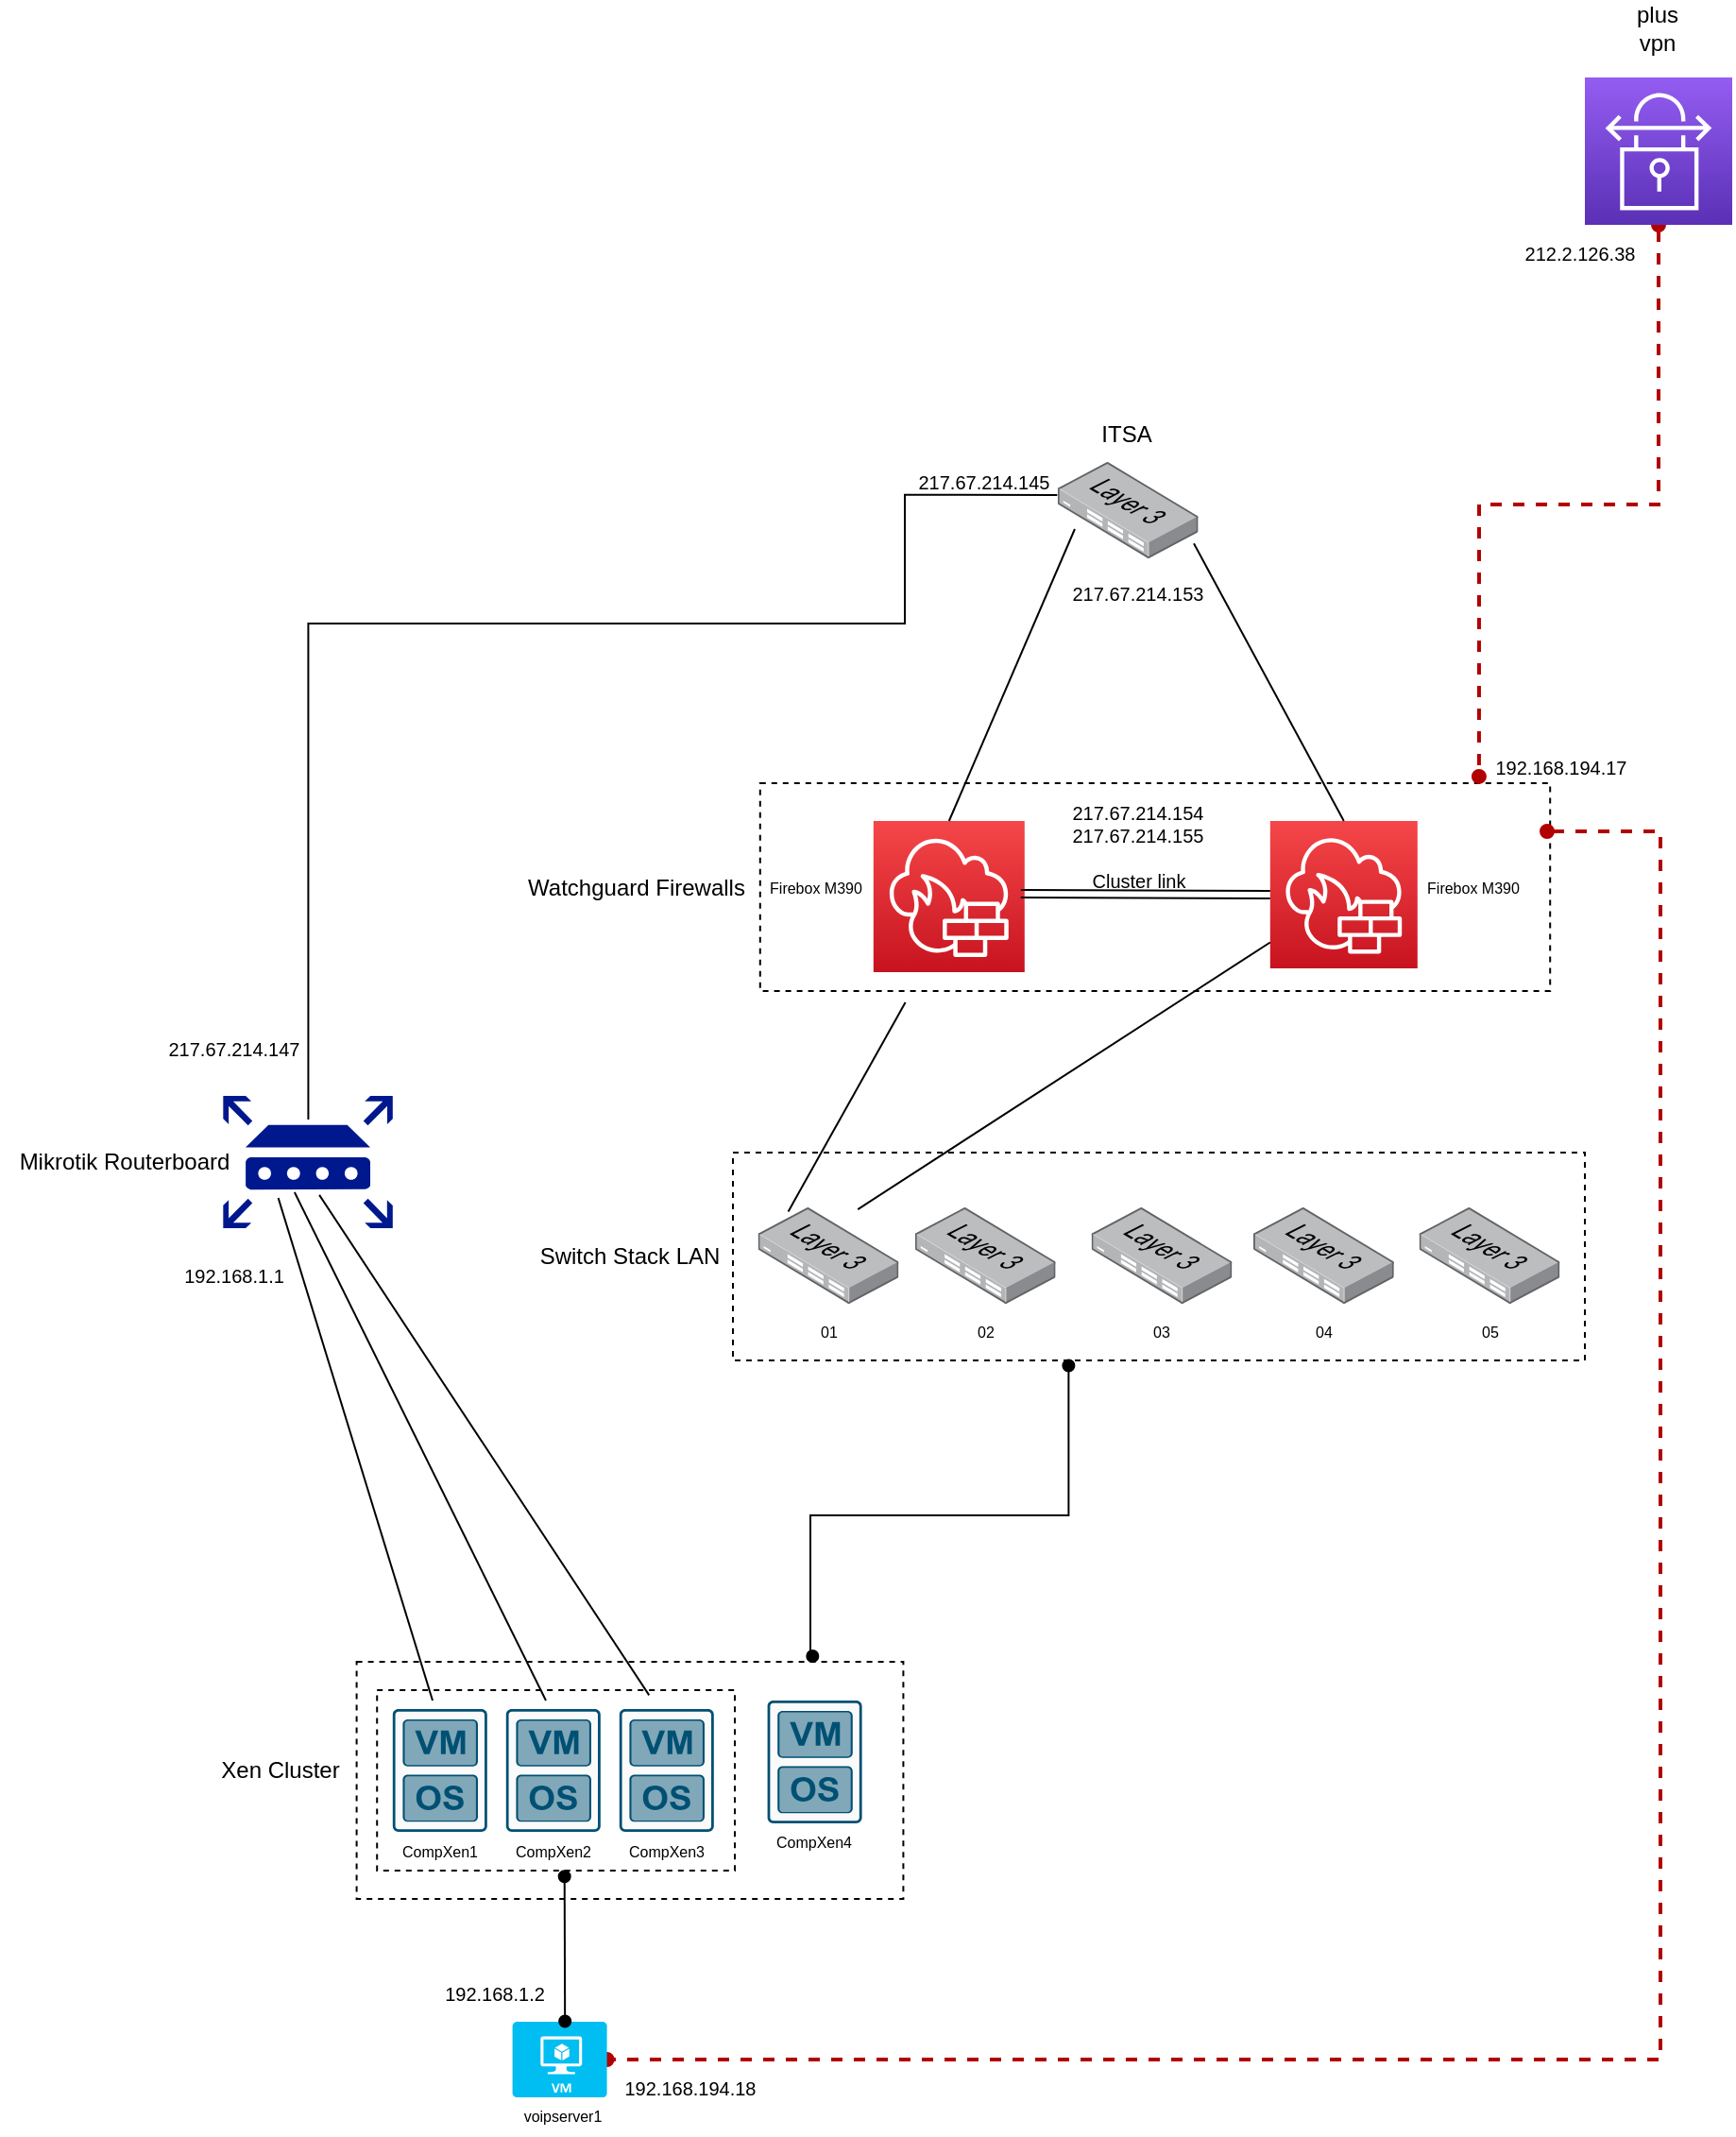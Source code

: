 <mxfile version="21.2.6" type="github">
  <diagram name="Page-1" id="Wfg3XRnyIgDn9pwfVtJL">
    <mxGraphModel dx="2206" dy="1215" grid="1" gridSize="10" guides="1" tooltips="1" connect="1" arrows="1" fold="1" page="1" pageScale="1" pageWidth="1654" pageHeight="2336" math="0" shadow="0">
      <root>
        <mxCell id="0" />
        <mxCell id="1" parent="0" />
        <mxCell id="kDWH9W8BgqDENdvICi3f-140" value="" style="rounded=0;whiteSpace=wrap;html=1;fillColor=none;dashed=1;" parent="1" vertex="1">
          <mxGeometry x="269.8" y="1169.5" width="289.4" height="125.5" as="geometry" />
        </mxCell>
        <mxCell id="kDWH9W8BgqDENdvICi3f-99" value="" style="rounded=0;whiteSpace=wrap;html=1;fillColor=none;dashed=1;" parent="1" vertex="1">
          <mxGeometry x="469" y="900" width="451" height="110" as="geometry" />
        </mxCell>
        <mxCell id="kDWH9W8BgqDENdvICi3f-77" value="" style="rounded=0;whiteSpace=wrap;html=1;fillColor=none;dashed=1;" parent="1" vertex="1">
          <mxGeometry x="483.4" y="704.5" width="418.2" height="110" as="geometry" />
        </mxCell>
        <mxCell id="kDWH9W8BgqDENdvICi3f-78" value="" style="sketch=0;points=[[0,0,0],[0.25,0,0],[0.5,0,0],[0.75,0,0],[1,0,0],[0,1,0],[0.25,1,0],[0.5,1,0],[0.75,1,0],[1,1,0],[0,0.25,0],[0,0.5,0],[0,0.75,0],[1,0.25,0],[1,0.5,0],[1,0.75,0]];outlineConnect=0;fontColor=#232F3E;gradientColor=#F54749;gradientDirection=north;fillColor=#C7131F;strokeColor=#ffffff;dashed=0;verticalLabelPosition=bottom;verticalAlign=top;align=center;html=1;fontSize=12;fontStyle=0;aspect=fixed;shape=mxgraph.aws4.resourceIcon;resIcon=mxgraph.aws4.network_firewall;" parent="1" vertex="1">
          <mxGeometry x="543.4" y="724.5" width="80" height="80" as="geometry" />
        </mxCell>
        <mxCell id="kDWH9W8BgqDENdvICi3f-79" value="" style="sketch=0;points=[[0,0,0],[0.25,0,0],[0.5,0,0],[0.75,0,0],[1,0,0],[0,1,0],[0.25,1,0],[0.5,1,0],[0.75,1,0],[1,1,0],[0,0.25,0],[0,0.5,0],[0,0.75,0],[1,0.25,0],[1,0.5,0],[1,0.75,0]];outlineConnect=0;fontColor=#232F3E;gradientColor=#F54749;gradientDirection=north;fillColor=#C7131F;strokeColor=#ffffff;dashed=0;verticalLabelPosition=bottom;verticalAlign=top;align=center;html=1;fontSize=12;fontStyle=0;aspect=fixed;shape=mxgraph.aws4.resourceIcon;resIcon=mxgraph.aws4.network_firewall;" parent="1" vertex="1">
          <mxGeometry x="753.4" y="724.5" width="78" height="78" as="geometry" />
        </mxCell>
        <mxCell id="kDWH9W8BgqDENdvICi3f-80" value="" style="shape=link;html=1;rounded=0;fontSize=20;entryX=0;entryY=0.5;entryDx=0;entryDy=0;entryPerimeter=0;" parent="1" target="kDWH9W8BgqDENdvICi3f-79" edge="1">
          <mxGeometry width="100" relative="1" as="geometry">
            <mxPoint x="621.4" y="763" as="sourcePoint" />
            <mxPoint x="721.4" y="763" as="targetPoint" />
          </mxGeometry>
        </mxCell>
        <mxCell id="kDWH9W8BgqDENdvICi3f-81" value="Cluster link" style="text;html=1;strokeColor=none;fillColor=none;align=center;verticalAlign=middle;whiteSpace=wrap;rounded=0;fontSize=10;" parent="1" vertex="1">
          <mxGeometry x="649.4" y="740.5" width="70" height="30" as="geometry" />
        </mxCell>
        <mxCell id="kDWH9W8BgqDENdvICi3f-82" value="&lt;div&gt;Firebox M390&lt;/div&gt;" style="text;html=1;strokeColor=none;fillColor=none;align=center;verticalAlign=middle;whiteSpace=wrap;rounded=0;fontSize=8;" parent="1" vertex="1">
          <mxGeometry x="483.4" y="744.5" width="60" height="30" as="geometry" />
        </mxCell>
        <mxCell id="kDWH9W8BgqDENdvICi3f-83" value="&lt;div&gt;Firebox M390&lt;/div&gt;" style="text;html=1;strokeColor=none;fillColor=none;align=center;verticalAlign=middle;whiteSpace=wrap;rounded=0;fontSize=8;" parent="1" vertex="1">
          <mxGeometry x="831.4" y="744.5" width="60" height="30" as="geometry" />
        </mxCell>
        <mxCell id="kDWH9W8BgqDENdvICi3f-84" value="Watchguard Firewalls" style="text;html=1;strokeColor=none;fillColor=none;align=center;verticalAlign=middle;whiteSpace=wrap;rounded=0;" parent="1" vertex="1">
          <mxGeometry x="353.1" y="744.5" width="130.3" height="30" as="geometry" />
        </mxCell>
        <mxCell id="kDWH9W8BgqDENdvICi3f-85" value="" style="image;points=[];aspect=fixed;html=1;align=center;shadow=0;dashed=0;image=img/lib/allied_telesis/switch/Switch_24_port_L3.svg;" parent="1" vertex="1">
          <mxGeometry x="640.9" y="534.5" width="74.4" height="51" as="geometry" />
        </mxCell>
        <mxCell id="kDWH9W8BgqDENdvICi3f-86" value="ITSA" style="text;html=1;strokeColor=none;fillColor=none;align=center;verticalAlign=middle;whiteSpace=wrap;rounded=0;" parent="1" vertex="1">
          <mxGeometry x="655.45" y="504.5" width="45.3" height="30" as="geometry" />
        </mxCell>
        <mxCell id="kDWH9W8BgqDENdvICi3f-87" value="" style="endArrow=none;html=1;rounded=0;entryX=0.122;entryY=0.696;entryDx=0;entryDy=0;entryPerimeter=0;exitX=0.5;exitY=0;exitDx=0;exitDy=0;exitPerimeter=0;" parent="1" source="kDWH9W8BgqDENdvICi3f-78" target="kDWH9W8BgqDENdvICi3f-85" edge="1">
          <mxGeometry width="50" height="50" relative="1" as="geometry">
            <mxPoint x="555.3" y="734.5" as="sourcePoint" />
            <mxPoint x="605.3" y="684.5" as="targetPoint" />
          </mxGeometry>
        </mxCell>
        <mxCell id="kDWH9W8BgqDENdvICi3f-88" value="" style="endArrow=none;html=1;rounded=0;entryX=0.969;entryY=0.845;entryDx=0;entryDy=0;entryPerimeter=0;exitX=0.5;exitY=0;exitDx=0;exitDy=0;exitPerimeter=0;" parent="1" source="kDWH9W8BgqDENdvICi3f-79" target="kDWH9W8BgqDENdvICi3f-85" edge="1">
          <mxGeometry width="50" height="50" relative="1" as="geometry">
            <mxPoint x="792" y="740" as="sourcePoint" />
            <mxPoint x="862" y="570" as="targetPoint" />
          </mxGeometry>
        </mxCell>
        <mxCell id="kDWH9W8BgqDENdvICi3f-123" value="" style="edgeStyle=orthogonalEdgeStyle;rounded=0;orthogonalLoop=1;jettySize=auto;html=1;entryX=-0.003;entryY=0.342;entryDx=0;entryDy=0;entryPerimeter=0;exitX=0.502;exitY=0.179;exitDx=0;exitDy=0;exitPerimeter=0;endArrow=none;endFill=0;" parent="1" source="kDWH9W8BgqDENdvICi3f-155" target="kDWH9W8BgqDENdvICi3f-85" edge="1">
          <mxGeometry relative="1" as="geometry">
            <mxPoint x="510" y="850" as="targetPoint" />
            <Array as="points">
              <mxPoint x="244" y="620" />
              <mxPoint x="560" y="620" />
              <mxPoint x="560" y="552" />
            </Array>
          </mxGeometry>
        </mxCell>
        <mxCell id="kDWH9W8BgqDENdvICi3f-89" value="" style="image;points=[];aspect=fixed;html=1;align=center;shadow=0;dashed=0;image=img/lib/allied_telesis/switch/Switch_24_port_L3.svg;" parent="1" vertex="1">
          <mxGeometry x="482.3" y="929" width="74.4" height="51" as="geometry" />
        </mxCell>
        <mxCell id="kDWH9W8BgqDENdvICi3f-90" value="&lt;div&gt;01&lt;/div&gt;" style="text;html=1;strokeColor=none;fillColor=none;align=center;verticalAlign=middle;whiteSpace=wrap;rounded=0;fontSize=8;" parent="1" vertex="1">
          <mxGeometry x="489.5" y="980" width="60" height="30" as="geometry" />
        </mxCell>
        <mxCell id="kDWH9W8BgqDENdvICi3f-91" value="" style="image;points=[];aspect=fixed;html=1;align=center;shadow=0;dashed=0;image=img/lib/allied_telesis/switch/Switch_24_port_L3.svg;" parent="1" vertex="1">
          <mxGeometry x="565.4" y="929" width="74.4" height="51" as="geometry" />
        </mxCell>
        <mxCell id="kDWH9W8BgqDENdvICi3f-92" value="02" style="text;html=1;strokeColor=none;fillColor=none;align=center;verticalAlign=middle;whiteSpace=wrap;rounded=0;fontSize=8;" parent="1" vertex="1">
          <mxGeometry x="572.6" y="980" width="60" height="30" as="geometry" />
        </mxCell>
        <mxCell id="kDWH9W8BgqDENdvICi3f-93" value="" style="image;points=[];aspect=fixed;html=1;align=center;shadow=0;dashed=0;image=img/lib/allied_telesis/switch/Switch_24_port_L3.svg;" parent="1" vertex="1">
          <mxGeometry x="658.8" y="929" width="74.4" height="51" as="geometry" />
        </mxCell>
        <mxCell id="kDWH9W8BgqDENdvICi3f-94" value="03" style="text;html=1;strokeColor=none;fillColor=none;align=center;verticalAlign=middle;whiteSpace=wrap;rounded=0;fontSize=8;" parent="1" vertex="1">
          <mxGeometry x="666.0" y="980" width="60" height="30" as="geometry" />
        </mxCell>
        <mxCell id="kDWH9W8BgqDENdvICi3f-95" value="" style="image;points=[];aspect=fixed;html=1;align=center;shadow=0;dashed=0;image=img/lib/allied_telesis/switch/Switch_24_port_L3.svg;" parent="1" vertex="1">
          <mxGeometry x="744.5" y="929" width="74.4" height="51" as="geometry" />
        </mxCell>
        <mxCell id="kDWH9W8BgqDENdvICi3f-96" value="04" style="text;html=1;strokeColor=none;fillColor=none;align=center;verticalAlign=middle;whiteSpace=wrap;rounded=0;fontSize=8;" parent="1" vertex="1">
          <mxGeometry x="751.7" y="980" width="60" height="30" as="geometry" />
        </mxCell>
        <mxCell id="kDWH9W8BgqDENdvICi3f-97" value="" style="image;points=[];aspect=fixed;html=1;align=center;shadow=0;dashed=0;image=img/lib/allied_telesis/switch/Switch_24_port_L3.svg;" parent="1" vertex="1">
          <mxGeometry x="832.3" y="929" width="74.4" height="51" as="geometry" />
        </mxCell>
        <mxCell id="kDWH9W8BgqDENdvICi3f-98" value="05" style="text;html=1;strokeColor=none;fillColor=none;align=center;verticalAlign=middle;whiteSpace=wrap;rounded=0;fontSize=8;" parent="1" vertex="1">
          <mxGeometry x="839.5" y="980" width="60" height="30" as="geometry" />
        </mxCell>
        <mxCell id="kDWH9W8BgqDENdvICi3f-100" value="Switch Stack LAN" style="text;html=1;strokeColor=none;fillColor=none;align=center;verticalAlign=middle;whiteSpace=wrap;rounded=0;" parent="1" vertex="1">
          <mxGeometry x="360" y="940" width="109" height="30" as="geometry" />
        </mxCell>
        <mxCell id="kDWH9W8BgqDENdvICi3f-105" value="" style="endArrow=none;html=1;rounded=0;exitX=0.215;exitY=0.043;exitDx=0;exitDy=0;exitPerimeter=0;" parent="1" source="kDWH9W8BgqDENdvICi3f-89" edge="1">
          <mxGeometry width="50" height="50" relative="1" as="geometry">
            <mxPoint x="510.3" y="870.5" as="sourcePoint" />
            <mxPoint x="560.3" y="820.5" as="targetPoint" />
            <Array as="points" />
          </mxGeometry>
        </mxCell>
        <mxCell id="kDWH9W8BgqDENdvICi3f-107" value="" style="endArrow=none;html=1;rounded=0;exitX=0.71;exitY=0.02;exitDx=0;exitDy=0;exitPerimeter=0;" parent="1" source="kDWH9W8BgqDENdvICi3f-89" target="kDWH9W8BgqDENdvICi3f-79" edge="1">
          <mxGeometry width="50" height="50" relative="1" as="geometry">
            <mxPoint x="528.3" y="918.5" as="sourcePoint" />
            <mxPoint x="595.6" y="829" as="targetPoint" />
            <Array as="points" />
          </mxGeometry>
        </mxCell>
        <mxCell id="kDWH9W8BgqDENdvICi3f-116" style="edgeStyle=orthogonalEdgeStyle;rounded=0;orthogonalLoop=1;jettySize=auto;html=1;entryX=0.91;entryY=-0.032;entryDx=0;entryDy=0;entryPerimeter=0;dashed=1;startArrow=oval;startFill=1;endArrow=oval;endFill=1;exitX=0.5;exitY=1;exitDx=0;exitDy=0;exitPerimeter=0;fillColor=#e51400;strokeColor=#B20000;strokeWidth=2;" parent="1" source="kDWH9W8BgqDENdvICi3f-114" target="kDWH9W8BgqDENdvICi3f-77" edge="1">
          <mxGeometry relative="1" as="geometry">
            <mxPoint x="1040" y="410" as="sourcePoint" />
            <Array as="points">
              <mxPoint x="959" y="557" />
              <mxPoint x="864" y="557" />
            </Array>
          </mxGeometry>
        </mxCell>
        <mxCell id="uT-9iHjgvGPlK6MO0-Yi-12" style="edgeStyle=orthogonalEdgeStyle;rounded=0;orthogonalLoop=1;jettySize=auto;html=1;entryX=1;entryY=0.5;entryDx=0;entryDy=0;entryPerimeter=0;dashed=1;startArrow=oval;startFill=1;endArrow=oval;endFill=1;fillColor=#e51400;strokeColor=#B20000;strokeWidth=2;" parent="1" target="uT-9iHjgvGPlK6MO0-Yi-7" edge="1">
          <mxGeometry relative="1" as="geometry">
            <Array as="points">
              <mxPoint x="960" y="730" />
              <mxPoint x="960" y="1380" />
            </Array>
            <mxPoint x="900" y="730" as="sourcePoint" />
          </mxGeometry>
        </mxCell>
        <mxCell id="kDWH9W8BgqDENdvICi3f-114" value="" style="sketch=0;points=[[0,0,0],[0.25,0,0],[0.5,0,0],[0.75,0,0],[1,0,0],[0,1,0],[0.25,1,0],[0.5,1,0],[0.75,1,0],[1,1,0],[0,0.25,0],[0,0.5,0],[0,0.75,0],[1,0.25,0],[1,0.5,0],[1,0.75,0]];outlineConnect=0;fontColor=#232F3E;gradientColor=#945DF2;gradientDirection=north;fillColor=#5A30B5;strokeColor=#ffffff;dashed=0;verticalLabelPosition=bottom;verticalAlign=top;align=center;html=1;fontSize=12;fontStyle=0;aspect=fixed;shape=mxgraph.aws4.resourceIcon;resIcon=mxgraph.aws4.site_to_site_vpn;" parent="1" vertex="1">
          <mxGeometry x="920" y="331" width="78" height="78" as="geometry" />
        </mxCell>
        <mxCell id="kDWH9W8BgqDENdvICi3f-115" value="plus vpn" style="text;html=1;strokeColor=none;fillColor=none;align=center;verticalAlign=middle;whiteSpace=wrap;rounded=0;" parent="1" vertex="1">
          <mxGeometry x="936.35" y="290" width="45.3" height="30" as="geometry" />
        </mxCell>
        <mxCell id="kDWH9W8BgqDENdvICi3f-124" value="217.67.214.145" style="text;html=1;strokeColor=none;fillColor=none;align=center;verticalAlign=middle;whiteSpace=wrap;rounded=0;fontSize=10;" parent="1" vertex="1">
          <mxGeometry x="563.4" y="530" width="77.5" height="30" as="geometry" />
        </mxCell>
        <mxCell id="kDWH9W8BgqDENdvICi3f-132" value="" style="sketch=0;points=[[0.015,0.015,0],[0.985,0.015,0],[0.985,0.985,0],[0.015,0.985,0],[0.25,0,0],[0.5,0,0],[0.75,0,0],[1,0.25,0],[1,0.5,0],[1,0.75,0],[0.75,1,0],[0.5,1,0],[0.25,1,0],[0,0.75,0],[0,0.5,0],[0,0.25,0]];verticalLabelPosition=bottom;html=1;verticalAlign=top;aspect=fixed;align=center;pointerEvents=1;shape=mxgraph.cisco19.rect;prIcon=hypervisor;fillColor=#FAFAFA;strokeColor=#005073;" parent="1" vertex="1">
          <mxGeometry x="288.9" y="1194.5" width="50" height="65" as="geometry" />
        </mxCell>
        <mxCell id="kDWH9W8BgqDENdvICi3f-133" value="CompXen1" style="text;html=1;strokeColor=none;fillColor=none;align=center;verticalAlign=middle;whiteSpace=wrap;rounded=0;fontSize=8;" parent="1" vertex="1">
          <mxGeometry x="283.9" y="1254.5" width="60" height="30" as="geometry" />
        </mxCell>
        <mxCell id="kDWH9W8BgqDENdvICi3f-134" value="" style="sketch=0;points=[[0.015,0.015,0],[0.985,0.015,0],[0.985,0.985,0],[0.015,0.985,0],[0.25,0,0],[0.5,0,0],[0.75,0,0],[1,0.25,0],[1,0.5,0],[1,0.75,0],[0.75,1,0],[0.5,1,0],[0.25,1,0],[0,0.75,0],[0,0.5,0],[0,0.25,0]];verticalLabelPosition=bottom;html=1;verticalAlign=top;aspect=fixed;align=center;pointerEvents=1;shape=mxgraph.cisco19.rect;prIcon=hypervisor;fillColor=#FAFAFA;strokeColor=#005073;" parent="1" vertex="1">
          <mxGeometry x="348.9" y="1194.5" width="50" height="65" as="geometry" />
        </mxCell>
        <mxCell id="kDWH9W8BgqDENdvICi3f-135" value="CompXen2" style="text;html=1;strokeColor=none;fillColor=none;align=center;verticalAlign=middle;whiteSpace=wrap;rounded=0;fontSize=8;" parent="1" vertex="1">
          <mxGeometry x="343.9" y="1254.5" width="60" height="30" as="geometry" />
        </mxCell>
        <mxCell id="kDWH9W8BgqDENdvICi3f-136" value="" style="sketch=0;points=[[0.015,0.015,0],[0.985,0.015,0],[0.985,0.985,0],[0.015,0.985,0],[0.25,0,0],[0.5,0,0],[0.75,0,0],[1,0.25,0],[1,0.5,0],[1,0.75,0],[0.75,1,0],[0.5,1,0],[0.25,1,0],[0,0.75,0],[0,0.5,0],[0,0.25,0]];verticalLabelPosition=bottom;html=1;verticalAlign=top;aspect=fixed;align=center;pointerEvents=1;shape=mxgraph.cisco19.rect;prIcon=hypervisor;fillColor=#FAFAFA;strokeColor=#005073;" parent="1" vertex="1">
          <mxGeometry x="408.9" y="1194.5" width="50" height="65" as="geometry" />
        </mxCell>
        <mxCell id="kDWH9W8BgqDENdvICi3f-137" value="CompXen3" style="text;html=1;strokeColor=none;fillColor=none;align=center;verticalAlign=middle;whiteSpace=wrap;rounded=0;fontSize=8;" parent="1" vertex="1">
          <mxGeometry x="403.9" y="1254.5" width="60" height="30" as="geometry" />
        </mxCell>
        <mxCell id="kDWH9W8BgqDENdvICi3f-138" value="" style="sketch=0;points=[[0.015,0.015,0],[0.985,0.015,0],[0.985,0.985,0],[0.015,0.985,0],[0.25,0,0],[0.5,0,0],[0.75,0,0],[1,0.25,0],[1,0.5,0],[1,0.75,0],[0.75,1,0],[0.5,1,0],[0.25,1,0],[0,0.75,0],[0,0.5,0],[0,0.25,0]];verticalLabelPosition=bottom;html=1;verticalAlign=top;aspect=fixed;align=center;pointerEvents=1;shape=mxgraph.cisco19.rect;prIcon=hypervisor;fillColor=#FAFAFA;strokeColor=#005073;" parent="1" vertex="1">
          <mxGeometry x="487.3" y="1190" width="50" height="65" as="geometry" />
        </mxCell>
        <mxCell id="kDWH9W8BgqDENdvICi3f-139" value="CompXen4" style="text;html=1;strokeColor=none;fillColor=none;align=center;verticalAlign=middle;whiteSpace=wrap;rounded=0;fontSize=8;" parent="1" vertex="1">
          <mxGeometry x="482.3" y="1250" width="60" height="30" as="geometry" />
        </mxCell>
        <mxCell id="kDWH9W8BgqDENdvICi3f-144" style="edgeStyle=orthogonalEdgeStyle;rounded=0;orthogonalLoop=1;jettySize=auto;html=1;exitX=0.834;exitY=-0.024;exitDx=0;exitDy=0;entryX=0.394;entryY=1.025;entryDx=0;entryDy=0;entryPerimeter=0;startArrow=oval;startFill=1;endArrow=oval;endFill=1;exitPerimeter=0;" parent="1" source="kDWH9W8BgqDENdvICi3f-140" target="kDWH9W8BgqDENdvICi3f-99" edge="1">
          <mxGeometry relative="1" as="geometry">
            <Array as="points">
              <mxPoint x="510" y="1092" />
              <mxPoint x="647" y="1092" />
            </Array>
          </mxGeometry>
        </mxCell>
        <mxCell id="kDWH9W8BgqDENdvICi3f-141" value="Xen Cluster" style="text;html=1;strokeColor=none;fillColor=none;align=center;verticalAlign=middle;whiteSpace=wrap;rounded=0;" parent="1" vertex="1">
          <mxGeometry x="190" y="1212" width="79" height="30" as="geometry" />
        </mxCell>
        <mxCell id="kDWH9W8BgqDENdvICi3f-155" value="" style="sketch=0;aspect=fixed;pointerEvents=1;shadow=0;dashed=0;html=1;strokeColor=none;labelPosition=center;verticalLabelPosition=bottom;verticalAlign=top;align=center;fillColor=#00188D;shape=mxgraph.mscae.enterprise.router" parent="1" vertex="1">
          <mxGeometry x="199.16" y="870" width="89.74" height="70" as="geometry" />
        </mxCell>
        <mxCell id="kDWH9W8BgqDENdvICi3f-157" value="Mikrotik Routerboard" style="text;html=1;strokeColor=none;fillColor=none;align=center;verticalAlign=middle;whiteSpace=wrap;rounded=0;" parent="1" vertex="1">
          <mxGeometry x="81.85" y="890" width="130.3" height="30" as="geometry" />
        </mxCell>
        <mxCell id="kDWH9W8BgqDENdvICi3f-158" value="217.67.214.147" style="text;html=1;strokeColor=none;fillColor=none;align=center;verticalAlign=middle;whiteSpace=wrap;rounded=0;fontSize=10;" parent="1" vertex="1">
          <mxGeometry x="166.09" y="830" width="77.5" height="30" as="geometry" />
        </mxCell>
        <mxCell id="kDWH9W8BgqDENdvICi3f-159" value="192.168.1.1" style="text;html=1;strokeColor=none;fillColor=none;align=center;verticalAlign=middle;whiteSpace=wrap;rounded=0;fontSize=10;" parent="1" vertex="1">
          <mxGeometry x="174.61" y="950" width="60.45" height="30" as="geometry" />
        </mxCell>
        <mxCell id="kDWH9W8BgqDENdvICi3f-160" value="217.67.214.153" style="text;html=1;strokeColor=none;fillColor=none;align=center;verticalAlign=middle;whiteSpace=wrap;rounded=0;fontSize=10;" parent="1" vertex="1">
          <mxGeometry x="633.8" y="588.5" width="99.1" height="30" as="geometry" />
        </mxCell>
        <mxCell id="kDWH9W8BgqDENdvICi3f-161" value="&lt;div&gt;217.67.214.154&lt;/div&gt;&lt;div&gt;217.67.214.155&lt;br&gt;&lt;/div&gt;" style="text;html=1;strokeColor=none;fillColor=none;align=center;verticalAlign=middle;whiteSpace=wrap;rounded=0;fontSize=10;" parent="1" vertex="1">
          <mxGeometry x="633.8" y="710.5" width="99.1" height="30" as="geometry" />
        </mxCell>
        <mxCell id="uT-9iHjgvGPlK6MO0-Yi-3" value="" style="endArrow=none;html=1;rounded=0;entryX=0.325;entryY=0.772;entryDx=0;entryDy=0;entryPerimeter=0;" parent="1" target="kDWH9W8BgqDENdvICi3f-155" edge="1">
          <mxGeometry width="50" height="50" relative="1" as="geometry">
            <mxPoint x="310" y="1190" as="sourcePoint" />
            <mxPoint x="338.9" y="980" as="targetPoint" />
          </mxGeometry>
        </mxCell>
        <mxCell id="uT-9iHjgvGPlK6MO0-Yi-4" value="" style="endArrow=none;html=1;rounded=0;entryX=0.421;entryY=0.729;entryDx=0;entryDy=0;entryPerimeter=0;" parent="1" target="kDWH9W8BgqDENdvICi3f-155" edge="1">
          <mxGeometry width="50" height="50" relative="1" as="geometry">
            <mxPoint x="370" y="1190" as="sourcePoint" />
            <mxPoint x="281" y="720" as="targetPoint" />
          </mxGeometry>
        </mxCell>
        <mxCell id="uT-9iHjgvGPlK6MO0-Yi-5" value="" style="endArrow=none;html=1;rounded=0;entryX=0.567;entryY=0.749;entryDx=0;entryDy=0;entryPerimeter=0;exitX=0.535;exitY=0.141;exitDx=0;exitDy=0;exitPerimeter=0;" parent="1" source="kDWH9W8BgqDENdvICi3f-140" target="kDWH9W8BgqDENdvICi3f-155" edge="1">
          <mxGeometry width="50" height="50" relative="1" as="geometry">
            <mxPoint x="380" y="1200" as="sourcePoint" />
            <mxPoint x="304" y="710" as="targetPoint" />
          </mxGeometry>
        </mxCell>
        <mxCell id="uT-9iHjgvGPlK6MO0-Yi-6" value="" style="rounded=0;whiteSpace=wrap;html=1;fillColor=none;dashed=1;" parent="1" vertex="1">
          <mxGeometry x="280.6" y="1184.5" width="189.4" height="95.5" as="geometry" />
        </mxCell>
        <mxCell id="uT-9iHjgvGPlK6MO0-Yi-7" value="" style="verticalLabelPosition=bottom;html=1;verticalAlign=top;align=center;strokeColor=none;fillColor=#00BEF2;shape=mxgraph.azure.virtual_machine;" parent="1" vertex="1">
          <mxGeometry x="352.3" y="1360" width="50" height="40" as="geometry" />
        </mxCell>
        <mxCell id="uT-9iHjgvGPlK6MO0-Yi-8" value="" style="endArrow=oval;html=1;rounded=0;entryX=0.524;entryY=1.033;entryDx=0;entryDy=0;entryPerimeter=0;startArrow=oval;startFill=1;endFill=1;exitX=0.556;exitY=-0.007;exitDx=0;exitDy=0;exitPerimeter=0;" parent="1" source="uT-9iHjgvGPlK6MO0-Yi-7" target="uT-9iHjgvGPlK6MO0-Yi-6" edge="1">
          <mxGeometry width="50" height="50" relative="1" as="geometry">
            <mxPoint x="370" y="1360" as="sourcePoint" />
            <mxPoint x="420" y="1310" as="targetPoint" />
          </mxGeometry>
        </mxCell>
        <mxCell id="uT-9iHjgvGPlK6MO0-Yi-9" value="&lt;div&gt;voipserver1&lt;/div&gt;" style="text;html=1;strokeColor=none;fillColor=none;align=center;verticalAlign=middle;whiteSpace=wrap;rounded=0;fontSize=8;" parent="1" vertex="1">
          <mxGeometry x="348.7" y="1400" width="60" height="20" as="geometry" />
        </mxCell>
        <mxCell id="uT-9iHjgvGPlK6MO0-Yi-10" value="192.168.1.2" style="text;html=1;strokeColor=none;fillColor=none;align=center;verticalAlign=middle;whiteSpace=wrap;rounded=0;fontSize=10;" parent="1" vertex="1">
          <mxGeometry x="313.4" y="1330" width="60.45" height="30" as="geometry" />
        </mxCell>
        <mxCell id="uT-9iHjgvGPlK6MO0-Yi-13" value="192.168.194.18" style="text;html=1;strokeColor=none;fillColor=none;align=center;verticalAlign=middle;whiteSpace=wrap;rounded=0;fontSize=10;" parent="1" vertex="1">
          <mxGeometry x="408.7" y="1380" width="74.7" height="30" as="geometry" />
        </mxCell>
        <mxCell id="Mx7TGeJzVDkl9us2TmOO-1" value="212.2.126.38" style="text;html=1;strokeColor=none;fillColor=none;align=center;verticalAlign=middle;whiteSpace=wrap;rounded=0;fontSize=10;" vertex="1" parent="1">
          <mxGeometry x="880" y="409" width="74.7" height="30" as="geometry" />
        </mxCell>
        <mxCell id="Mx7TGeJzVDkl9us2TmOO-2" value="192.168.194.17" style="text;html=1;strokeColor=none;fillColor=none;align=center;verticalAlign=middle;whiteSpace=wrap;rounded=0;fontSize=10;" vertex="1" parent="1">
          <mxGeometry x="870" y="680.5" width="74.7" height="30" as="geometry" />
        </mxCell>
      </root>
    </mxGraphModel>
  </diagram>
</mxfile>
